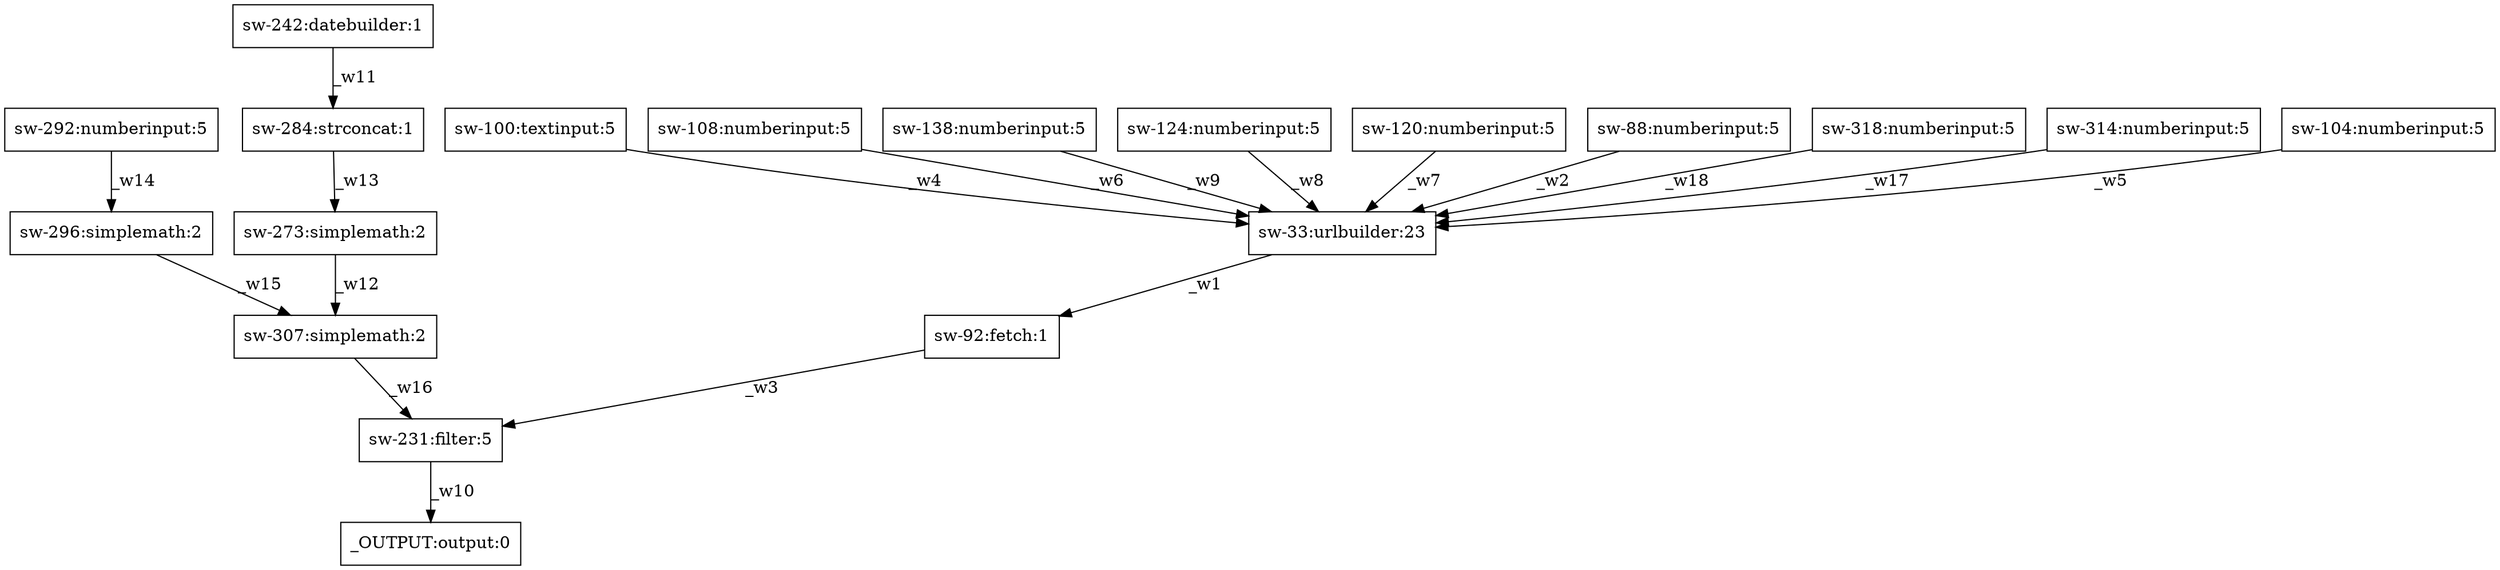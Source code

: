 digraph test1 { node [shape=box] "sw-314" [label="sw-314:numberinput:5"];"sw-273" [label="sw-273:simplemath:2"];"_OUTPUT" [label="_OUTPUT:output:0"];"sw-104" [label="sw-104:numberinput:5"];"sw-92" [label="sw-92:fetch:1"];"sw-100" [label="sw-100:textinput:5"];"sw-108" [label="sw-108:numberinput:5"];"sw-138" [label="sw-138:numberinput:5"];"sw-231" [label="sw-231:filter:5"];"sw-292" [label="sw-292:numberinput:5"];"sw-124" [label="sw-124:numberinput:5"];"sw-296" [label="sw-296:simplemath:2"];"sw-33" [label="sw-33:urlbuilder:23"];"sw-242" [label="sw-242:datebuilder:1"];"sw-120" [label="sw-120:numberinput:5"];"sw-88" [label="sw-88:numberinput:5"];"sw-307" [label="sw-307:simplemath:2"];"sw-318" [label="sw-318:numberinput:5"];"sw-284" [label="sw-284:strconcat:1"];"sw-33" -> "sw-92" [label="_w1"];"sw-88" -> "sw-33" [label="_w2"];"sw-92" -> "sw-231" [label="_w3"];"sw-100" -> "sw-33" [label="_w4"];"sw-104" -> "sw-33" [label="_w5"];"sw-108" -> "sw-33" [label="_w6"];"sw-120" -> "sw-33" [label="_w7"];"sw-124" -> "sw-33" [label="_w8"];"sw-138" -> "sw-33" [label="_w9"];"sw-231" -> "_OUTPUT" [label="_w10"];"sw-242" -> "sw-284" [label="_w11"];"sw-273" -> "sw-307" [label="_w12"];"sw-284" -> "sw-273" [label="_w13"];"sw-292" -> "sw-296" [label="_w14"];"sw-296" -> "sw-307" [label="_w15"];"sw-307" -> "sw-231" [label="_w16"];"sw-314" -> "sw-33" [label="_w17"];"sw-318" -> "sw-33" [label="_w18"];}
